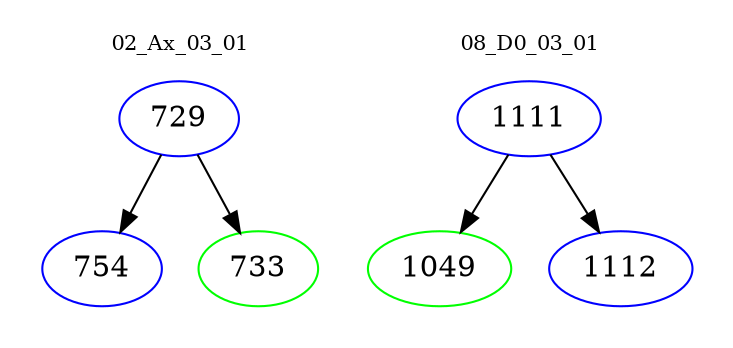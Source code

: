 digraph{
subgraph cluster_0 {
color = white
label = "02_Ax_03_01";
fontsize=10;
T0_729 [label="729", color="blue"]
T0_729 -> T0_754 [color="black"]
T0_754 [label="754", color="blue"]
T0_729 -> T0_733 [color="black"]
T0_733 [label="733", color="green"]
}
subgraph cluster_1 {
color = white
label = "08_D0_03_01";
fontsize=10;
T1_1111 [label="1111", color="blue"]
T1_1111 -> T1_1049 [color="black"]
T1_1049 [label="1049", color="green"]
T1_1111 -> T1_1112 [color="black"]
T1_1112 [label="1112", color="blue"]
}
}
